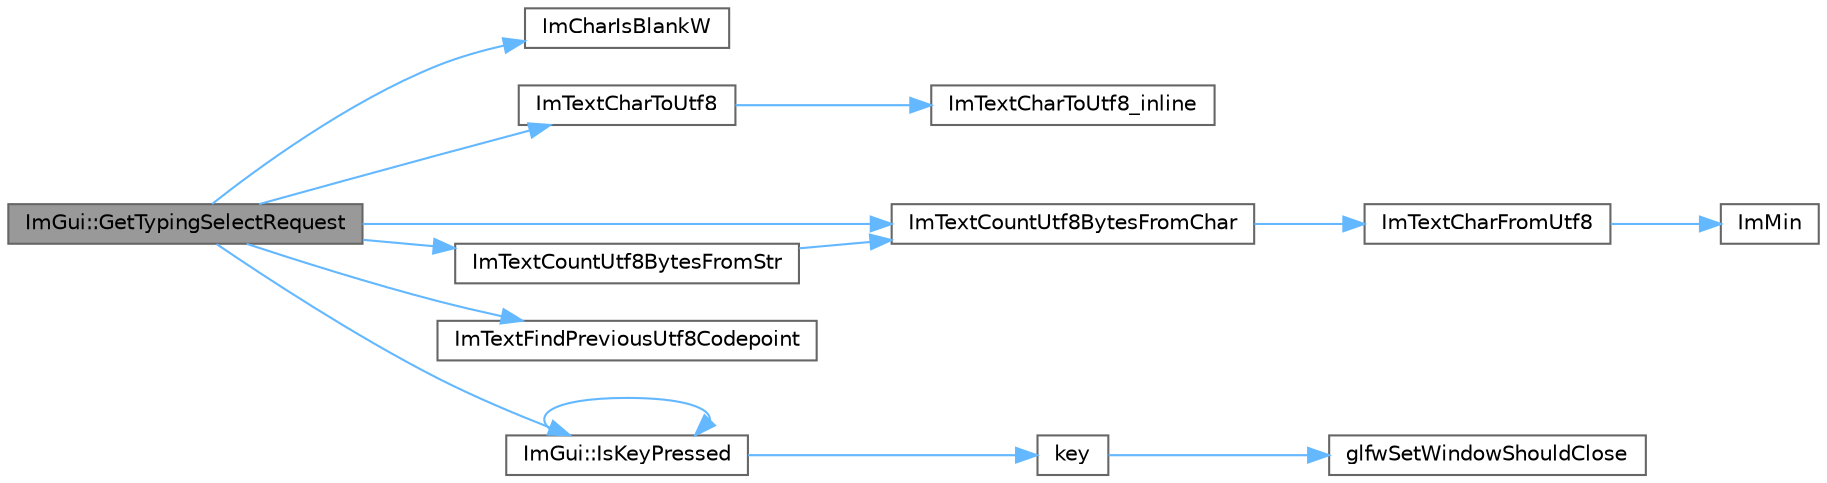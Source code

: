 digraph "ImGui::GetTypingSelectRequest"
{
 // LATEX_PDF_SIZE
  bgcolor="transparent";
  edge [fontname=Helvetica,fontsize=10,labelfontname=Helvetica,labelfontsize=10];
  node [fontname=Helvetica,fontsize=10,shape=box,height=0.2,width=0.4];
  rankdir="LR";
  Node1 [id="Node000001",label="ImGui::GetTypingSelectRequest",height=0.2,width=0.4,color="gray40", fillcolor="grey60", style="filled", fontcolor="black",tooltip=" "];
  Node1 -> Node2 [id="edge1_Node000001_Node000002",color="steelblue1",style="solid",tooltip=" "];
  Node2 [id="Node000002",label="ImCharIsBlankW",height=0.2,width=0.4,color="grey40", fillcolor="white", style="filled",URL="$imgui__internal_8h.html#a28a0d11512ebeb664af106f145a37ddd",tooltip=" "];
  Node1 -> Node3 [id="edge2_Node000001_Node000003",color="steelblue1",style="solid",tooltip=" "];
  Node3 [id="Node000003",label="ImTextCharToUtf8",height=0.2,width=0.4,color="grey40", fillcolor="white", style="filled",URL="$imgui_8cpp.html#a95ebc047720485ca52f00e593e70aa0e",tooltip=" "];
  Node3 -> Node4 [id="edge3_Node000003_Node000004",color="steelblue1",style="solid",tooltip=" "];
  Node4 [id="Node000004",label="ImTextCharToUtf8_inline",height=0.2,width=0.4,color="grey40", fillcolor="white", style="filled",URL="$imgui_8cpp.html#a0e50a00683cc7e938d41873d0d6e233c",tooltip=" "];
  Node1 -> Node5 [id="edge4_Node000001_Node000005",color="steelblue1",style="solid",tooltip=" "];
  Node5 [id="Node000005",label="ImTextCountUtf8BytesFromChar",height=0.2,width=0.4,color="grey40", fillcolor="white", style="filled",URL="$imgui_8cpp.html#ae1d5a0a2772f1e426f4bedbf4148235d",tooltip=" "];
  Node5 -> Node6 [id="edge5_Node000005_Node000006",color="steelblue1",style="solid",tooltip=" "];
  Node6 [id="Node000006",label="ImTextCharFromUtf8",height=0.2,width=0.4,color="grey40", fillcolor="white", style="filled",URL="$imgui_8cpp.html#abee86973b9888938f748a7850c2c0ff3",tooltip=" "];
  Node6 -> Node7 [id="edge6_Node000006_Node000007",color="steelblue1",style="solid",tooltip=" "];
  Node7 [id="Node000007",label="ImMin",height=0.2,width=0.4,color="grey40", fillcolor="white", style="filled",URL="$imgui__internal_8h.html#a7f9d7828066a9d61b5630adcdf4655d3",tooltip=" "];
  Node1 -> Node8 [id="edge7_Node000001_Node000008",color="steelblue1",style="solid",tooltip=" "];
  Node8 [id="Node000008",label="ImTextCountUtf8BytesFromStr",height=0.2,width=0.4,color="grey40", fillcolor="white", style="filled",URL="$imgui_8cpp.html#ab0c1cae5ca2331c54681553722d0f72c",tooltip=" "];
  Node8 -> Node5 [id="edge8_Node000008_Node000005",color="steelblue1",style="solid",tooltip=" "];
  Node1 -> Node9 [id="edge9_Node000001_Node000009",color="steelblue1",style="solid",tooltip=" "];
  Node9 [id="Node000009",label="ImTextFindPreviousUtf8Codepoint",height=0.2,width=0.4,color="grey40", fillcolor="white", style="filled",URL="$imgui_8cpp.html#ab969e1ebe01b7c2f6e0126c532a534d5",tooltip=" "];
  Node1 -> Node10 [id="edge10_Node000001_Node000010",color="steelblue1",style="solid",tooltip=" "];
  Node10 [id="Node000010",label="ImGui::IsKeyPressed",height=0.2,width=0.4,color="grey40", fillcolor="white", style="filled",URL="$namespace_im_gui.html#a477c2ef31c9641b158d78879780bd108",tooltip=" "];
  Node10 -> Node10 [id="edge11_Node000010_Node000010",color="steelblue1",style="solid",tooltip=" "];
  Node10 -> Node11 [id="edge12_Node000010_Node000011",color="steelblue1",style="solid",tooltip=" "];
  Node11 [id="Node000011",label="key",height=0.2,width=0.4,color="grey40", fillcolor="white", style="filled",URL="$gears_8c.html#accd6b5b92b78666e36543412d4ac14cd",tooltip=" "];
  Node11 -> Node12 [id="edge13_Node000011_Node000012",color="steelblue1",style="solid",tooltip=" "];
  Node12 [id="Node000012",label="glfwSetWindowShouldClose",height=0.2,width=0.4,color="grey40", fillcolor="white", style="filled",URL="$group__window.html#ga1cadeda7a1e2f224e06a8415d30741aa",tooltip="Sets the close flag of the specified window."];
}
